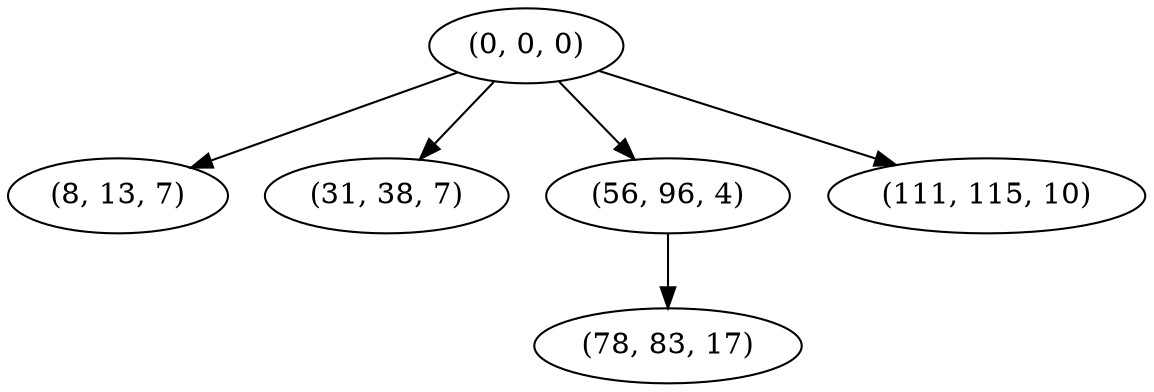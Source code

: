 digraph tree {
    "(0, 0, 0)";
    "(8, 13, 7)";
    "(31, 38, 7)";
    "(56, 96, 4)";
    "(78, 83, 17)";
    "(111, 115, 10)";
    "(0, 0, 0)" -> "(8, 13, 7)";
    "(0, 0, 0)" -> "(31, 38, 7)";
    "(0, 0, 0)" -> "(56, 96, 4)";
    "(0, 0, 0)" -> "(111, 115, 10)";
    "(56, 96, 4)" -> "(78, 83, 17)";
}
